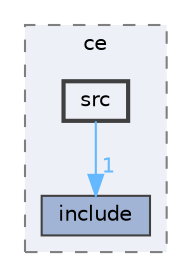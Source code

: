 digraph "lmc/ce/src"
{
 // LATEX_PDF_SIZE
  bgcolor="transparent";
  edge [fontname=Helvetica,fontsize=10,labelfontname=Helvetica,labelfontsize=10];
  node [fontname=Helvetica,fontsize=10,shape=box,height=0.2,width=0.4];
  compound=true
  subgraph clusterdir_e3f746924270fabafc4f26a960b82b79 {
    graph [ bgcolor="#edf0f7", pencolor="grey50", label="ce", fontname=Helvetica,fontsize=10 style="filled,dashed", URL="dir_e3f746924270fabafc4f26a960b82b79.html",tooltip=""]
  dir_3bdd6e06b831a8379e3cd48ef4c3170e [label="include", fillcolor="#a2b4d6", color="grey25", style="filled", URL="dir_3bdd6e06b831a8379e3cd48ef4c3170e.html",tooltip=""];
  dir_1823de2a5224ea7747ec131707a008a8 [label="src", fillcolor="#edf0f7", color="grey25", style="filled,bold", URL="dir_1823de2a5224ea7747ec131707a008a8.html",tooltip=""];
  }
  dir_1823de2a5224ea7747ec131707a008a8->dir_3bdd6e06b831a8379e3cd48ef4c3170e [headlabel="1", labeldistance=1.5 headhref="dir_000015_000006.html" href="dir_000015_000006.html" color="steelblue1" fontcolor="steelblue1"];
}
